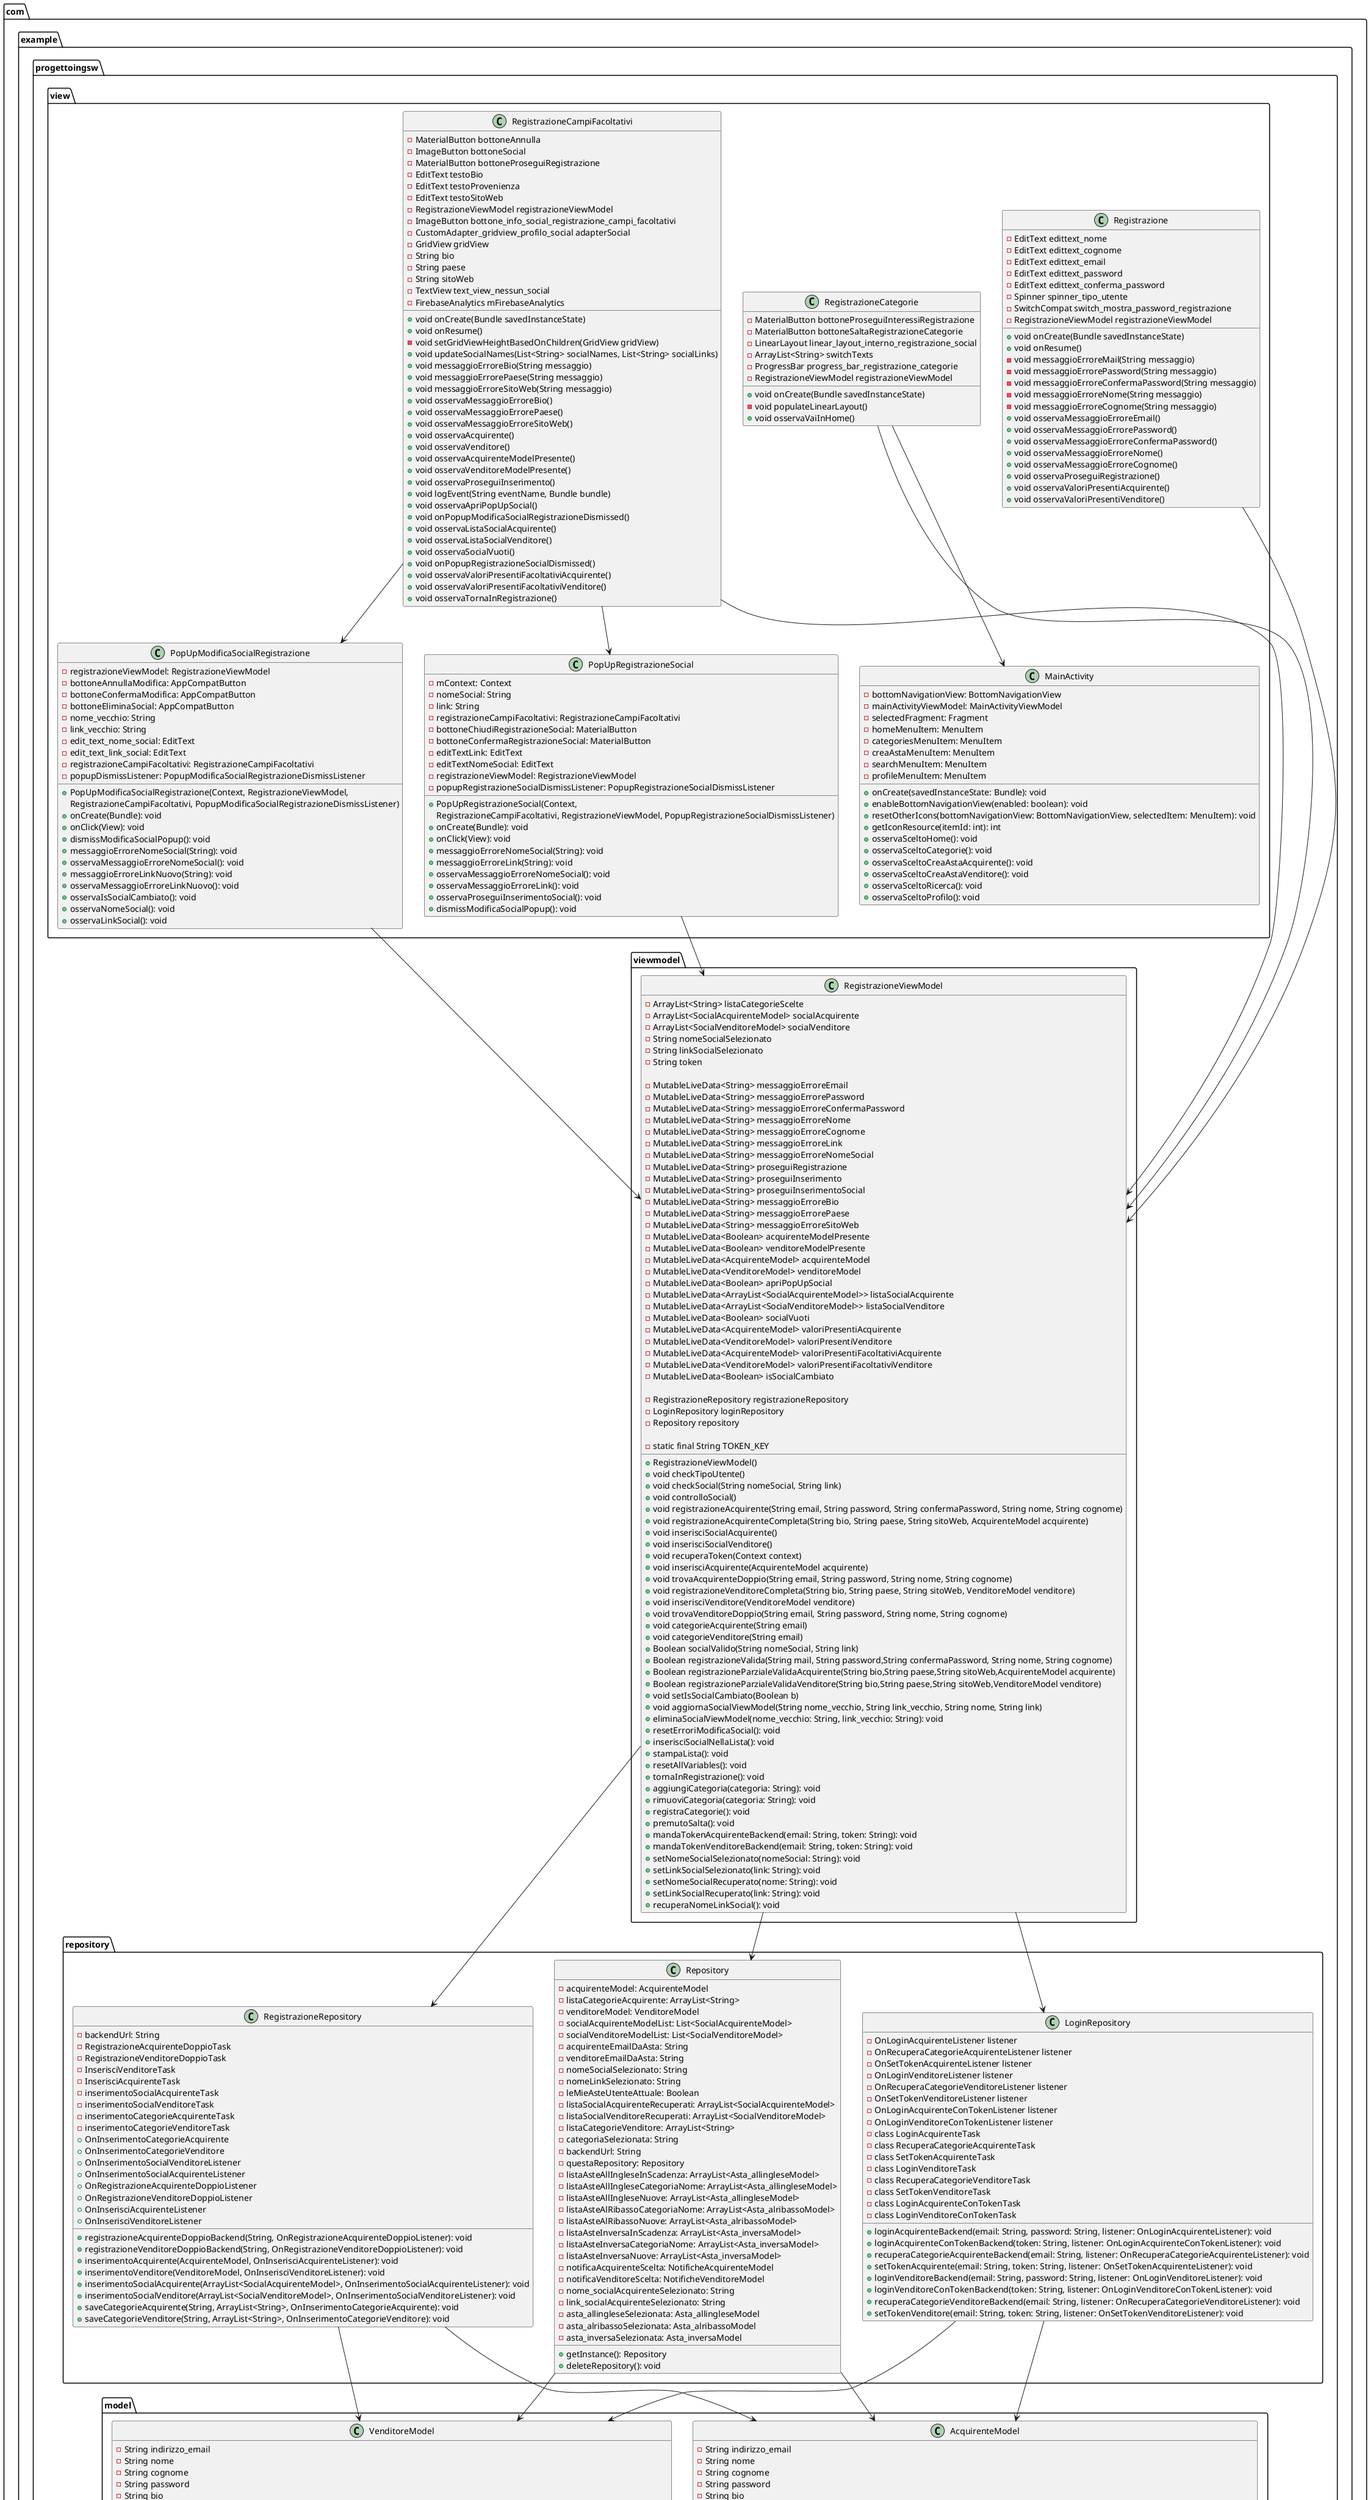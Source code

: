 @startuml RegistrazioneCampiFacoltativi


package com.example.progettoingsw.view {
class Registrazione {
        - EditText edittext_nome
        - EditText edittext_cognome
        - EditText edittext_email
        - EditText edittext_password
        - EditText edittext_conferma_password
        - Spinner spinner_tipo_utente
        - SwitchCompat switch_mostra_password_registrazione
        - RegistrazioneViewModel registrazioneViewModel
        + void onCreate(Bundle savedInstanceState)
        + void onResume()
        - void messaggioErroreMail(String messaggio)
        - void messaggioErrorePassword(String messaggio)
        - void messaggioErroreConfermaPassword(String messaggio)
        - void messaggioErroreNome(String messaggio)
        - void messaggioErroreCognome(String messaggio)
        + void osservaMessaggioErroreEmail()
        + void osservaMessaggioErrorePassword()
        + void osservaMessaggioErroreConfermaPassword()
        + void osservaMessaggioErroreNome()
        + void osservaMessaggioErroreCognome()
        + void osservaProseguiRegistrazione()
        + void osservaValoriPresentiAcquirente()
        + void osservaValoriPresentiVenditore()
    }
    class RegistrazioneCampiFacoltativi {
            - MaterialButton bottoneAnnulla
            - ImageButton bottoneSocial
            - MaterialButton bottoneProseguiRegistrazione
            - EditText testoBio
            - EditText testoProvenienza
            - EditText testoSitoWeb
            - RegistrazioneViewModel registrazioneViewModel
            - ImageButton bottone_info_social_registrazione_campi_facoltativi
            - CustomAdapter_gridview_profilo_social adapterSocial
            - GridView gridView
            - String bio
            - String paese
            - String sitoWeb
            - TextView text_view_nessun_social
            - FirebaseAnalytics mFirebaseAnalytics
            + void onCreate(Bundle savedInstanceState)
            + void onResume()
            - void setGridViewHeightBasedOnChildren(GridView gridView)
            + void updateSocialNames(List<String> socialNames, List<String> socialLinks)
            + void messaggioErroreBio(String messaggio)
            + void messaggioErrorePaese(String messaggio)
            + void messaggioErroreSitoWeb(String messaggio)
            + void osservaMessaggioErroreBio()
            + void osservaMessaggioErrorePaese()
            + void osservaMessaggioErroreSitoWeb()
            + void osservaAcquirente()
            + void osservaVenditore()
            + void osservaAcquirenteModelPresente()
            + void osservaVenditoreModelPresente()
            + void osservaProseguiInserimento()
            + void logEvent(String eventName, Bundle bundle)
            + void osservaApriPopUpSocial()
            + void onPopupModificaSocialRegistrazioneDismissed()
            + void osservaListaSocialAcquirente()
            + void osservaListaSocialVenditore()
            + void osservaSocialVuoti()
            + void onPopupRegistrazioneSocialDismissed()
            + void osservaValoriPresentiFacoltativiAcquirente()
            + void osservaValoriPresentiFacoltativiVenditore()
            + void osservaTornaInRegistrazione()
        }
        class RegistrazioneCategorie {
                - MaterialButton bottoneProseguiInteressiRegistrazione
                - MaterialButton bottoneSaltaRegistrazioneCategorie
                - LinearLayout linear_layout_interno_registrazione_social
                - ArrayList<String> switchTexts
                - ProgressBar progress_bar_registrazione_categorie
                - RegistrazioneViewModel registrazioneViewModel
                + void onCreate(Bundle savedInstanceState)
                - void populateLinearLayout()
                + void osservaVaiInHome()
            }
    class PopUpModificaSocialRegistrazione {
        - registrazioneViewModel: RegistrazioneViewModel
        - bottoneAnnullaModifica: AppCompatButton
        - bottoneConfermaModifica: AppCompatButton
        - bottoneEliminaSocial: AppCompatButton
        - nome_vecchio: String
        - link_vecchio: String
        - edit_text_nome_social: EditText
        - edit_text_link_social: EditText
        - registrazioneCampiFacoltativi: RegistrazioneCampiFacoltativi
        - popupDismissListener: PopupModificaSocialRegistrazioneDismissListener
        + PopUpModificaSocialRegistrazione(Context, RegistrazioneViewModel,
         RegistrazioneCampiFacoltativi, PopupModificaSocialRegistrazioneDismissListener)
        + onCreate(Bundle): void
        + onClick(View): void
        + dismissModificaSocialPopup(): void
        + messaggioErroreNomeSocial(String): void
        + osservaMessaggioErroreNomeSocial(): void
        + messaggioErroreLinkNuovo(String): void
        + osservaMessaggioErroreLinkNuovo(): void
        + osservaIsSocialCambiato(): void
        + osservaNomeSocial(): void
        + osservaLinkSocial(): void
    }
    class PopUpRegistrazioneSocial {
        - mContext: Context
        - nomeSocial: String
        - link: String
        - registrazioneCampiFacoltativi: RegistrazioneCampiFacoltativi
        - bottoneChiudiRegistrazioneSocial: MaterialButton
        - bottoneConfermaRegistrazioneSocial: MaterialButton
        - editTextLink: EditText
        - editTextNomeSocial: EditText
        - registrazioneViewModel: RegistrazioneViewModel
        - popupRegistrazioneSocialDismissListener: PopupRegistrazioneSocialDismissListener
        + PopUpRegistrazioneSocial(Context,
         RegistrazioneCampiFacoltativi, RegistrazioneViewModel, PopupRegistrazioneSocialDismissListener)
        + onCreate(Bundle): void
        + onClick(View): void
        + messaggioErroreNomeSocial(String): void
        + messaggioErroreLink(String): void
        + osservaMessaggioErroreNomeSocial(): void
        + osservaMessaggioErroreLink(): void
        + osservaProseguiInserimentoSocial(): void
        + dismissModificaSocialPopup(): void
    }
    class MainActivity{
            - bottomNavigationView: BottomNavigationView
            - mainActivityViewModel: MainActivityViewModel
            - selectedFragment: Fragment
            - homeMenuItem: MenuItem
            - categoriesMenuItem: MenuItem
            - creaAstaMenuItem: MenuItem
            - searchMenuItem: MenuItem
            - profileMenuItem: MenuItem
            + onCreate(savedInstanceState: Bundle): void
            + enableBottomNavigationView(enabled: boolean): void
            + resetOtherIcons(bottomNavigationView: BottomNavigationView, selectedItem: MenuItem): void
            + getIconResource(itemId: int): int
            + osservaSceltoHome(): void
            + osservaSceltoCategorie(): void
            + osservaSceltoCreaAstaAcquirente(): void
            + osservaSceltoCreaAstaVenditore(): void
            + osservaSceltoRicerca(): void
            + osservaSceltoProfilo(): void
        }
}


package com.example.progettoingsw.viewmodel {
        class RegistrazioneViewModel {
                - ArrayList<String> listaCategorieScelte
                - ArrayList<SocialAcquirenteModel> socialAcquirente
                - ArrayList<SocialVenditoreModel> socialVenditore
                - String nomeSocialSelezionato
                - String linkSocialSelezionato
                - String token

                - MutableLiveData<String> messaggioErroreEmail
                - MutableLiveData<String> messaggioErrorePassword
                - MutableLiveData<String> messaggioErroreConfermaPassword
                - MutableLiveData<String> messaggioErroreNome
                - MutableLiveData<String> messaggioErroreCognome
                - MutableLiveData<String> messaggioErroreLink
                - MutableLiveData<String> messaggioErroreNomeSocial
                - MutableLiveData<String> proseguiRegistrazione
                - MutableLiveData<String> proseguiInserimento
                - MutableLiveData<String> proseguiInserimentoSocial
                - MutableLiveData<String> messaggioErroreBio
                - MutableLiveData<String> messaggioErrorePaese
                - MutableLiveData<String> messaggioErroreSitoWeb
                - MutableLiveData<Boolean> acquirenteModelPresente
                - MutableLiveData<Boolean> venditoreModelPresente
                - MutableLiveData<AcquirenteModel> acquirenteModel
                - MutableLiveData<VenditoreModel> venditoreModel
                - MutableLiveData<Boolean> apriPopUpSocial
                - MutableLiveData<ArrayList<SocialAcquirenteModel>> listaSocialAcquirente
                - MutableLiveData<ArrayList<SocialVenditoreModel>> listaSocialVenditore
                - MutableLiveData<Boolean> socialVuoti
                - MutableLiveData<AcquirenteModel> valoriPresentiAcquirente
                - MutableLiveData<VenditoreModel> valoriPresentiVenditore
                - MutableLiveData<AcquirenteModel> valoriPresentiFacoltativiAcquirente
                - MutableLiveData<VenditoreModel> valoriPresentiFacoltativiVenditore
                - MutableLiveData<Boolean> isSocialCambiato

                - RegistrazioneRepository registrazioneRepository
                - LoginRepository loginRepository
                - Repository repository

                - static final String TOKEN_KEY

                + RegistrazioneViewModel()
                + void checkTipoUtente()
                + void checkSocial(String nomeSocial, String link)
                + void controlloSocial()
                + void registrazioneAcquirente(String email, String password, String confermaPassword, String nome, String cognome)
                + void registrazioneAcquirenteCompleta(String bio, String paese, String sitoWeb, AcquirenteModel acquirente)
                + void inserisciSocialAcquirente()
                + void inserisciSocialVenditore()
                + void recuperaToken(Context context)
                + void inserisciAcquirente(AcquirenteModel acquirente)
                + void trovaAcquirenteDoppio(String email, String password, String nome, String cognome)
                + void registrazioneVenditoreCompleta(String bio, String paese, String sitoWeb, VenditoreModel venditore)
                + void inserisciVenditore(VenditoreModel venditore)
                + void trovaVenditoreDoppio(String email, String password, String nome, String cognome)
                + void categorieAcquirente(String email)
                + void categorieVenditore(String email)
                + Boolean socialValido(String nomeSocial, String link)
                + Boolean registrazioneValida(String mail, String password,String confermaPassword, String nome, String cognome)
                + Boolean registrazioneParzialeValidaAcquirente(String bio,String paese,String sitoWeb,AcquirenteModel acquirente)
                + Boolean registrazioneParzialeValidaVenditore(String bio,String paese,String sitoWeb,VenditoreModel venditore)
                + void setIsSocialCambiato(Boolean b)
                + void aggiornaSocialViewModel(String nome_vecchio, String link_vecchio, String nome, String link)
                + eliminaSocialViewModel(nome_vecchio: String, link_vecchio: String): void
                + resetErroriModificaSocial(): void
                + inserisciSocialNellaLista(): void
                + stampaLista(): void
                + resetAllVariables(): void
                + tornaInRegistrazione(): void
                + aggiungiCategoria(categoria: String): void
                + rimuoviCategoria(categoria: String): void
                + registraCategorie(): void
                + premutoSalta(): void
                + mandaTokenAcquirenteBackend(email: String, token: String): void
                + mandaTokenVenditoreBackend(email: String, token: String): void
                + setNomeSocialSelezionato(nomeSocial: String): void
                + setLinkSocialSelezionato(link: String): void
                + setNomeSocialRecuperato(nome: String): void
                + setLinkSocialRecuperato(link: String): void
                + recuperaNomeLinkSocial(): void
            }
}


package com.example.progettoingsw.repository {
class Repository {
    - acquirenteModel: AcquirenteModel
    - listaCategorieAcquirente: ArrayList<String>
    - venditoreModel: VenditoreModel
    - socialAcquirenteModelList: List<SocialAcquirenteModel>
    - socialVenditoreModelList: List<SocialVenditoreModel>
    - acquirenteEmailDaAsta: String
    - venditoreEmailDaAsta: String
    - nomeSocialSelezionato: String
    - nomeLinkSelezionato: String
    - leMieAsteUtenteAttuale: Boolean
    - listaSocialAcquirenteRecuperati: ArrayList<SocialAcquirenteModel>
    - listaSocialVenditoreRecuperati: ArrayList<SocialVenditoreModel>
    - listaCategorieVenditore: ArrayList<String>
    - categoriaSelezionata: String
    - backendUrl: String
    - questaRepository: Repository
    - listaAsteAllIngleseInScadenza: ArrayList<Asta_allingleseModel>
    - listaAsteAllIngleseCategoriaNome: ArrayList<Asta_allingleseModel>
    - listaAsteAllIngleseNuove: ArrayList<Asta_allingleseModel>
    - listaAsteAlRibassoCategoriaNome: ArrayList<Asta_alribassoModel>
    - listaAsteAlRibassoNuove: ArrayList<Asta_alribassoModel>
    - listaAsteInversaInScadenza: ArrayList<Asta_inversaModel>
    - listaAsteInversaCategoriaNome: ArrayList<Asta_inversaModel>
    - listaAsteInversaNuove: ArrayList<Asta_inversaModel>
    - notificaAcquirenteScelta: NotificheAcquirenteModel
    - notificaVenditoreScelta: NotificheVenditoreModel
    - nome_socialAcquirenteSelezionato: String
    - link_socialAcquirenteSelezionato: String
    - asta_allingleseSelezionata: Asta_allingleseModel
    - asta_alribassoSelezionata: Asta_alribassoModel
    - asta_inversaSelezionata: Asta_inversaModel
    + getInstance(): Repository
    + deleteRepository(): void
}
class RegistrazioneRepository {
        - backendUrl: String
        + registrazioneAcquirenteDoppioBackend(String, OnRegistrazioneAcquirenteDoppioListener): void
        + registrazioneVenditoreDoppioBackend(String, OnRegistrazioneVenditoreDoppioListener): void
        + inserimentoAcquirente(AcquirenteModel, OnInserisciAcquirenteListener): void
        + inserimentoVenditore(VenditoreModel, OnInserisciVenditoreListener): void
        + inserimentoSocialAcquirente(ArrayList<SocialAcquirenteModel>, OnInserimentoSocialAcquirenteListener): void
        + inserimentoSocialVenditore(ArrayList<SocialVenditoreModel>, OnInserimentoSocialVenditoreListener): void
        + saveCategorieAcquirente(String, ArrayList<String>, OnInserimentoCategorieAcquirente): void
        + saveCategorieVenditore(String, ArrayList<String>, OnInserimentoCategorieVenditore): void
        - RegistrazioneAcquirenteDoppioTask
        - RegistrazioneVenditoreDoppioTask
        - InserisciVenditoreTask
        - InserisciAcquirenteTask
        - inserimentoSocialAcquirenteTask
        - inserimentoSocialVenditoreTask
        - inserimentoCategorieAcquirenteTask
        - inserimentoCategorieVenditoreTask
        + OnInserimentoCategorieAcquirente
        + OnInserimentoCategorieVenditore
        + OnInserimentoSocialVenditoreListener
        + OnInserimentoSocialAcquirenteListener
        + OnRegistrazioneAcquirenteDoppioListener
        + OnRegistrazioneVenditoreDoppioListener
        + OnInserisciAcquirenteListener
        + OnInserisciVenditoreListener
    }
    class LoginRepository {
            - OnLoginAcquirenteListener listener
            - OnRecuperaCategorieAcquirenteListener listener
            - OnSetTokenAcquirenteListener listener
            - OnLoginVenditoreListener listener
            - OnRecuperaCategorieVenditoreListener listener
            - OnSetTokenVenditoreListener listener
            - OnLoginAcquirenteConTokenListener listener
            - OnLoginVenditoreConTokenListener listener
            - class LoginAcquirenteTask
            - class RecuperaCategorieAcquirenteTask
            - class SetTokenAcquirenteTask
            - class LoginVenditoreTask
            - class RecuperaCategorieVenditoreTask
            - class SetTokenVenditoreTask
            - class LoginAcquirenteConTokenTask
            - class LoginVenditoreConTokenTask

            + loginAcquirenteBackend(email: String, password: String, listener: OnLoginAcquirenteListener): void
            + loginAcquirenteConTokenBackend(token: String, listener: OnLoginAcquirenteConTokenListener): void
            + recuperaCategorieAcquirenteBackend(email: String, listener: OnRecuperaCategorieAcquirenteListener): void
            + setTokenAcquirente(email: String, token: String, listener: OnSetTokenAcquirenteListener): void
            + loginVenditoreBackend(email: String, password: String, listener: OnLoginVenditoreListener): void
            + loginVenditoreConTokenBackend(token: String, listener: OnLoginVenditoreConTokenListener): void
            + recuperaCategorieVenditoreBackend(email: String, listener: OnRecuperaCategorieVenditoreListener): void
            + setTokenVenditore(email: String, token: String, listener: OnSetTokenVenditoreListener): void
        }
}
package com.example.progettoingsw.model {
    class AcquirenteModel {
        - String indirizzo_email
        - String nome
        - String cognome
        - String password
        - String bio
        - String link
        - String areageografica

        + AcquirenteModel(nome: String, cognome: String, indirizzo_email: String, password: String, bio: String, areageografica: String, link: String)
        + getIndirizzo_email(): String
        + setIndirizzo_email(indirizzo_email: String): void
        + getNome(): String
        + setNome(nome: String): void
        + getCognome(): String
        + setCognome(cognome: String): void
        + getPassword(): String
        + setPassword(password: String): void
        + getBio(): String
        + setBio(bio: String): void
        + getLink(): String
        + setLink(link: String): void
        + getAreageografica(): String
        + setAreageografica(areageografica: String): void
    }
    class VenditoreModel {
            - String indirizzo_email
            - String nome
            - String cognome
            - String password
            - String bio
            - String link
            - String areageografica

            + VenditoreModel(nome: String, cognome: String, indirizzo_email: String, password: String, bio: String, areageografica: String, link: String)
            + getIndirizzo_email(): String
            + setIndirizzo_email(indirizzo_email: String): void
            + getNome(): String
            + setNome(nome: String): void
            + getCognome(): String
            + setCognome(cognome: String): void
            + getPassword(): String
            + setPassword(password: String): void
            + getBio(): String
            + setBio(bio: String): void
            + getLink(): String
            + setLink(link: String): void
            + getAreageografica(): String
            + setAreageografica(areageografica: String): void
        }


}
Registrazione --> RegistrazioneViewModel
        RegistrazioneCampiFacoltativi --> RegistrazioneViewModel
        RegistrazioneCategorie --> RegistrazioneViewModel

        PopUpRegistrazioneSocial --> RegistrazioneViewModel
        PopUpModificaSocialRegistrazione --> RegistrazioneViewModel

RegistrazioneCampiFacoltativi --> PopUpModificaSocialRegistrazione
RegistrazioneCampiFacoltativi --> PopUpRegistrazioneSocial
RegistrazioneCategorie --> MainActivity

        RegistrazioneViewModel --> Repository
        RegistrazioneViewModel --> LoginRepository
        RegistrazioneViewModel --> RegistrazioneRepository

        Repository --> AcquirenteModel
        Repository --> VenditoreModel
        LoginRepository --> AcquirenteModel
        LoginRepository --> VenditoreModel
        RegistrazioneRepository --> AcquirenteModel
        RegistrazioneRepository --> VenditoreModel
@enduml
